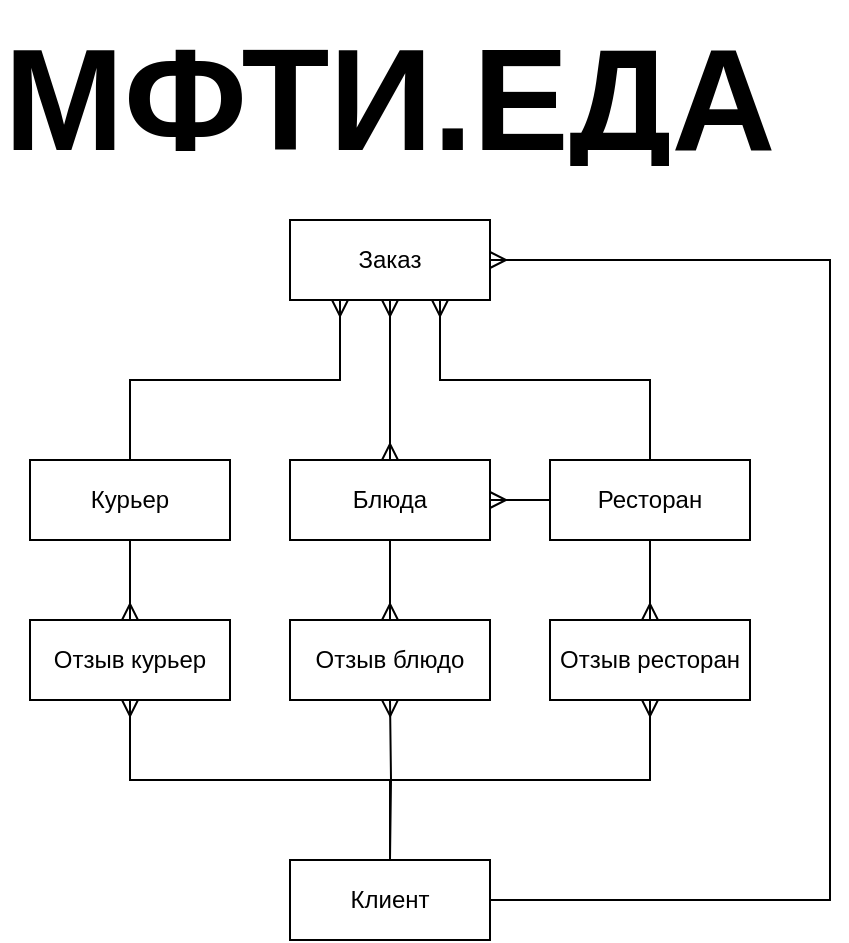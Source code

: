 <mxfile>
    <diagram name="Page-1" id="cHuaBXCMUySaPo6qx696">
        <mxGraphModel dx="508" dy="417" grid="1" gridSize="10" guides="1" tooltips="1" connect="1" arrows="1" fold="1" page="1" pageScale="1" pageWidth="850" pageHeight="1100" math="0" shadow="0">
            <root>
                <mxCell id="0"/>
                <mxCell id="1" parent="0"/>
                <mxCell id="o-aVi79xsXZmeG6-TUpi-1" value="Курьер" style="whiteSpace=wrap;html=1;align=center;" parent="1" vertex="1">
                    <mxGeometry x="240" y="440" width="100" height="40" as="geometry"/>
                </mxCell>
                <mxCell id="o-aVi79xsXZmeG6-TUpi-2" value="Заказ" style="whiteSpace=wrap;html=1;align=center;" parent="1" vertex="1">
                    <mxGeometry x="370" y="320" width="100" height="40" as="geometry"/>
                </mxCell>
                <mxCell id="o-aVi79xsXZmeG6-TUpi-3" value="Клиент" style="whiteSpace=wrap;html=1;align=center;" parent="1" vertex="1">
                    <mxGeometry x="370" y="640" width="100" height="40" as="geometry"/>
                </mxCell>
                <mxCell id="o-aVi79xsXZmeG6-TUpi-4" value="Ресторан" style="whiteSpace=wrap;html=1;align=center;" parent="1" vertex="1">
                    <mxGeometry x="500" y="440" width="100" height="40" as="geometry"/>
                </mxCell>
                <mxCell id="o-aVi79xsXZmeG6-TUpi-5" value="Отзыв курьер" style="whiteSpace=wrap;html=1;align=center;" parent="1" vertex="1">
                    <mxGeometry x="240" y="520" width="100" height="40" as="geometry"/>
                </mxCell>
                <mxCell id="o-aVi79xsXZmeG6-TUpi-6" value="Отзыв блюдо" style="whiteSpace=wrap;html=1;align=center;" parent="1" vertex="1">
                    <mxGeometry x="370" y="520" width="100" height="40" as="geometry"/>
                </mxCell>
                <mxCell id="o-aVi79xsXZmeG6-TUpi-7" value="Отзыв ресторан" style="whiteSpace=wrap;html=1;align=center;" parent="1" vertex="1">
                    <mxGeometry x="500" y="520" width="100" height="40" as="geometry"/>
                </mxCell>
                <mxCell id="o-aVi79xsXZmeG6-TUpi-8" value="Блюда" style="whiteSpace=wrap;html=1;align=center;" parent="1" vertex="1">
                    <mxGeometry x="370" y="440" width="100" height="40" as="geometry"/>
                </mxCell>
                <mxCell id="o-aVi79xsXZmeG6-TUpi-11" value="" style="fontSize=12;html=1;endArrow=ERmany;rounded=0;" parent="1" source="o-aVi79xsXZmeG6-TUpi-1" target="o-aVi79xsXZmeG6-TUpi-5" edge="1">
                    <mxGeometry width="100" height="100" relative="1" as="geometry">
                        <mxPoint x="300" y="510" as="sourcePoint"/>
                        <mxPoint x="260" y="490" as="targetPoint"/>
                    </mxGeometry>
                </mxCell>
                <mxCell id="o-aVi79xsXZmeG6-TUpi-12" value="" style="fontSize=12;html=1;endArrow=ERmany;rounded=0;" parent="1" source="o-aVi79xsXZmeG6-TUpi-8" target="o-aVi79xsXZmeG6-TUpi-6" edge="1">
                    <mxGeometry width="100" height="100" relative="1" as="geometry">
                        <mxPoint x="390" y="475" as="sourcePoint"/>
                        <mxPoint x="390" y="565" as="targetPoint"/>
                    </mxGeometry>
                </mxCell>
                <mxCell id="o-aVi79xsXZmeG6-TUpi-14" value="" style="fontSize=12;html=1;endArrow=ERmany;rounded=0;" parent="1" source="o-aVi79xsXZmeG6-TUpi-4" target="o-aVi79xsXZmeG6-TUpi-7" edge="1">
                    <mxGeometry width="100" height="100" relative="1" as="geometry">
                        <mxPoint x="270" y="480" as="sourcePoint"/>
                        <mxPoint x="270" y="570" as="targetPoint"/>
                    </mxGeometry>
                </mxCell>
                <mxCell id="o-aVi79xsXZmeG6-TUpi-21" value="" style="edgeStyle=orthogonalEdgeStyle;fontSize=12;html=1;endArrow=ERmany;rounded=0;exitX=0.5;exitY=0;exitDx=0;exitDy=0;" parent="1" source="o-aVi79xsXZmeG6-TUpi-3" target="o-aVi79xsXZmeG6-TUpi-5" edge="1">
                    <mxGeometry width="100" height="100" relative="1" as="geometry">
                        <mxPoint x="420" y="590" as="sourcePoint"/>
                        <mxPoint x="520" y="490" as="targetPoint"/>
                    </mxGeometry>
                </mxCell>
                <mxCell id="o-aVi79xsXZmeG6-TUpi-22" value="" style="edgeStyle=orthogonalEdgeStyle;fontSize=12;html=1;endArrow=ERmany;rounded=0;" parent="1" target="o-aVi79xsXZmeG6-TUpi-6" edge="1">
                    <mxGeometry width="100" height="100" relative="1" as="geometry">
                        <mxPoint x="420" y="640" as="sourcePoint"/>
                        <mxPoint x="300" y="570" as="targetPoint"/>
                    </mxGeometry>
                </mxCell>
                <mxCell id="o-aVi79xsXZmeG6-TUpi-23" value="" style="edgeStyle=orthogonalEdgeStyle;fontSize=12;html=1;endArrow=ERmany;rounded=0;exitX=0.5;exitY=0;exitDx=0;exitDy=0;" parent="1" source="o-aVi79xsXZmeG6-TUpi-3" target="o-aVi79xsXZmeG6-TUpi-7" edge="1">
                    <mxGeometry width="100" height="100" relative="1" as="geometry">
                        <mxPoint x="440" y="660" as="sourcePoint"/>
                        <mxPoint x="310" y="580" as="targetPoint"/>
                    </mxGeometry>
                </mxCell>
                <mxCell id="o-aVi79xsXZmeG6-TUpi-24" value="" style="endArrow=ERmany;html=1;rounded=0;exitX=0.5;exitY=0;exitDx=0;exitDy=0;entryX=0.25;entryY=1;entryDx=0;entryDy=0;endFill=0;edgeStyle=orthogonalEdgeStyle;" parent="1" source="o-aVi79xsXZmeG6-TUpi-1" target="o-aVi79xsXZmeG6-TUpi-2" edge="1">
                    <mxGeometry relative="1" as="geometry">
                        <mxPoint x="400" y="470" as="sourcePoint"/>
                        <mxPoint x="410" y="390" as="targetPoint"/>
                    </mxGeometry>
                </mxCell>
                <mxCell id="o-aVi79xsXZmeG6-TUpi-26" value="" style="endArrow=none;html=1;rounded=0;entryX=0.5;entryY=0;entryDx=0;entryDy=0;exitX=0.75;exitY=1;exitDx=0;exitDy=0;endFill=0;startArrow=ERmany;startFill=0;edgeStyle=orthogonalEdgeStyle;" parent="1" source="o-aVi79xsXZmeG6-TUpi-2" target="o-aVi79xsXZmeG6-TUpi-4" edge="1">
                    <mxGeometry relative="1" as="geometry">
                        <mxPoint x="550" y="390" as="sourcePoint"/>
                        <mxPoint x="560" y="470" as="targetPoint"/>
                    </mxGeometry>
                </mxCell>
                <mxCell id="o-aVi79xsXZmeG6-TUpi-27" value="" style="edgeStyle=orthogonalEdgeStyle;fontSize=12;html=1;endArrow=ERmany;rounded=0;exitX=1;exitY=0.5;exitDx=0;exitDy=0;entryX=1;entryY=0.5;entryDx=0;entryDy=0;startArrow=none;startFill=0;" parent="1" source="o-aVi79xsXZmeG6-TUpi-3" target="o-aVi79xsXZmeG6-TUpi-2" edge="1">
                    <mxGeometry width="100" height="100" relative="1" as="geometry">
                        <mxPoint x="390" y="520" as="sourcePoint"/>
                        <mxPoint x="490" y="420" as="targetPoint"/>
                        <Array as="points">
                            <mxPoint x="640" y="660"/>
                            <mxPoint x="640" y="340"/>
                        </Array>
                    </mxGeometry>
                </mxCell>
                <mxCell id="o-aVi79xsXZmeG6-TUpi-33" value="" style="endArrow=ERmany;html=1;rounded=0;entryX=0.5;entryY=0;entryDx=0;entryDy=0;exitX=0.5;exitY=1;exitDx=0;exitDy=0;endFill=0;startArrow=ERmany;startFill=0;" parent="1" source="o-aVi79xsXZmeG6-TUpi-2" target="o-aVi79xsXZmeG6-TUpi-8" edge="1">
                    <mxGeometry relative="1" as="geometry">
                        <mxPoint x="455" y="370" as="sourcePoint"/>
                        <mxPoint x="560" y="450" as="targetPoint"/>
                    </mxGeometry>
                </mxCell>
                <mxCell id="o-aVi79xsXZmeG6-TUpi-34" value="" style="endArrow=none;html=1;rounded=0;exitX=1;exitY=0.5;exitDx=0;exitDy=0;entryX=0;entryY=0.5;entryDx=0;entryDy=0;startArrow=ERmany;startFill=0;" parent="1" source="o-aVi79xsXZmeG6-TUpi-8" target="o-aVi79xsXZmeG6-TUpi-4" edge="1">
                    <mxGeometry relative="1" as="geometry">
                        <mxPoint x="465" y="380" as="sourcePoint"/>
                        <mxPoint x="480" y="500" as="targetPoint"/>
                    </mxGeometry>
                </mxCell>
                <mxCell id="o-aVi79xsXZmeG6-TUpi-38" value="&lt;h1 style=&quot;margin-top: 0px;&quot;&gt;&lt;font style=&quot;font-size: 72px;&quot;&gt;МФТИ.ЕДА&lt;/font&gt;&lt;/h1&gt;" style="text;html=1;whiteSpace=wrap;overflow=hidden;rounded=0;" parent="1" vertex="1">
                    <mxGeometry x="225" y="210" width="390" height="80" as="geometry"/>
                </mxCell>
            </root>
        </mxGraphModel>
    </diagram>
</mxfile>